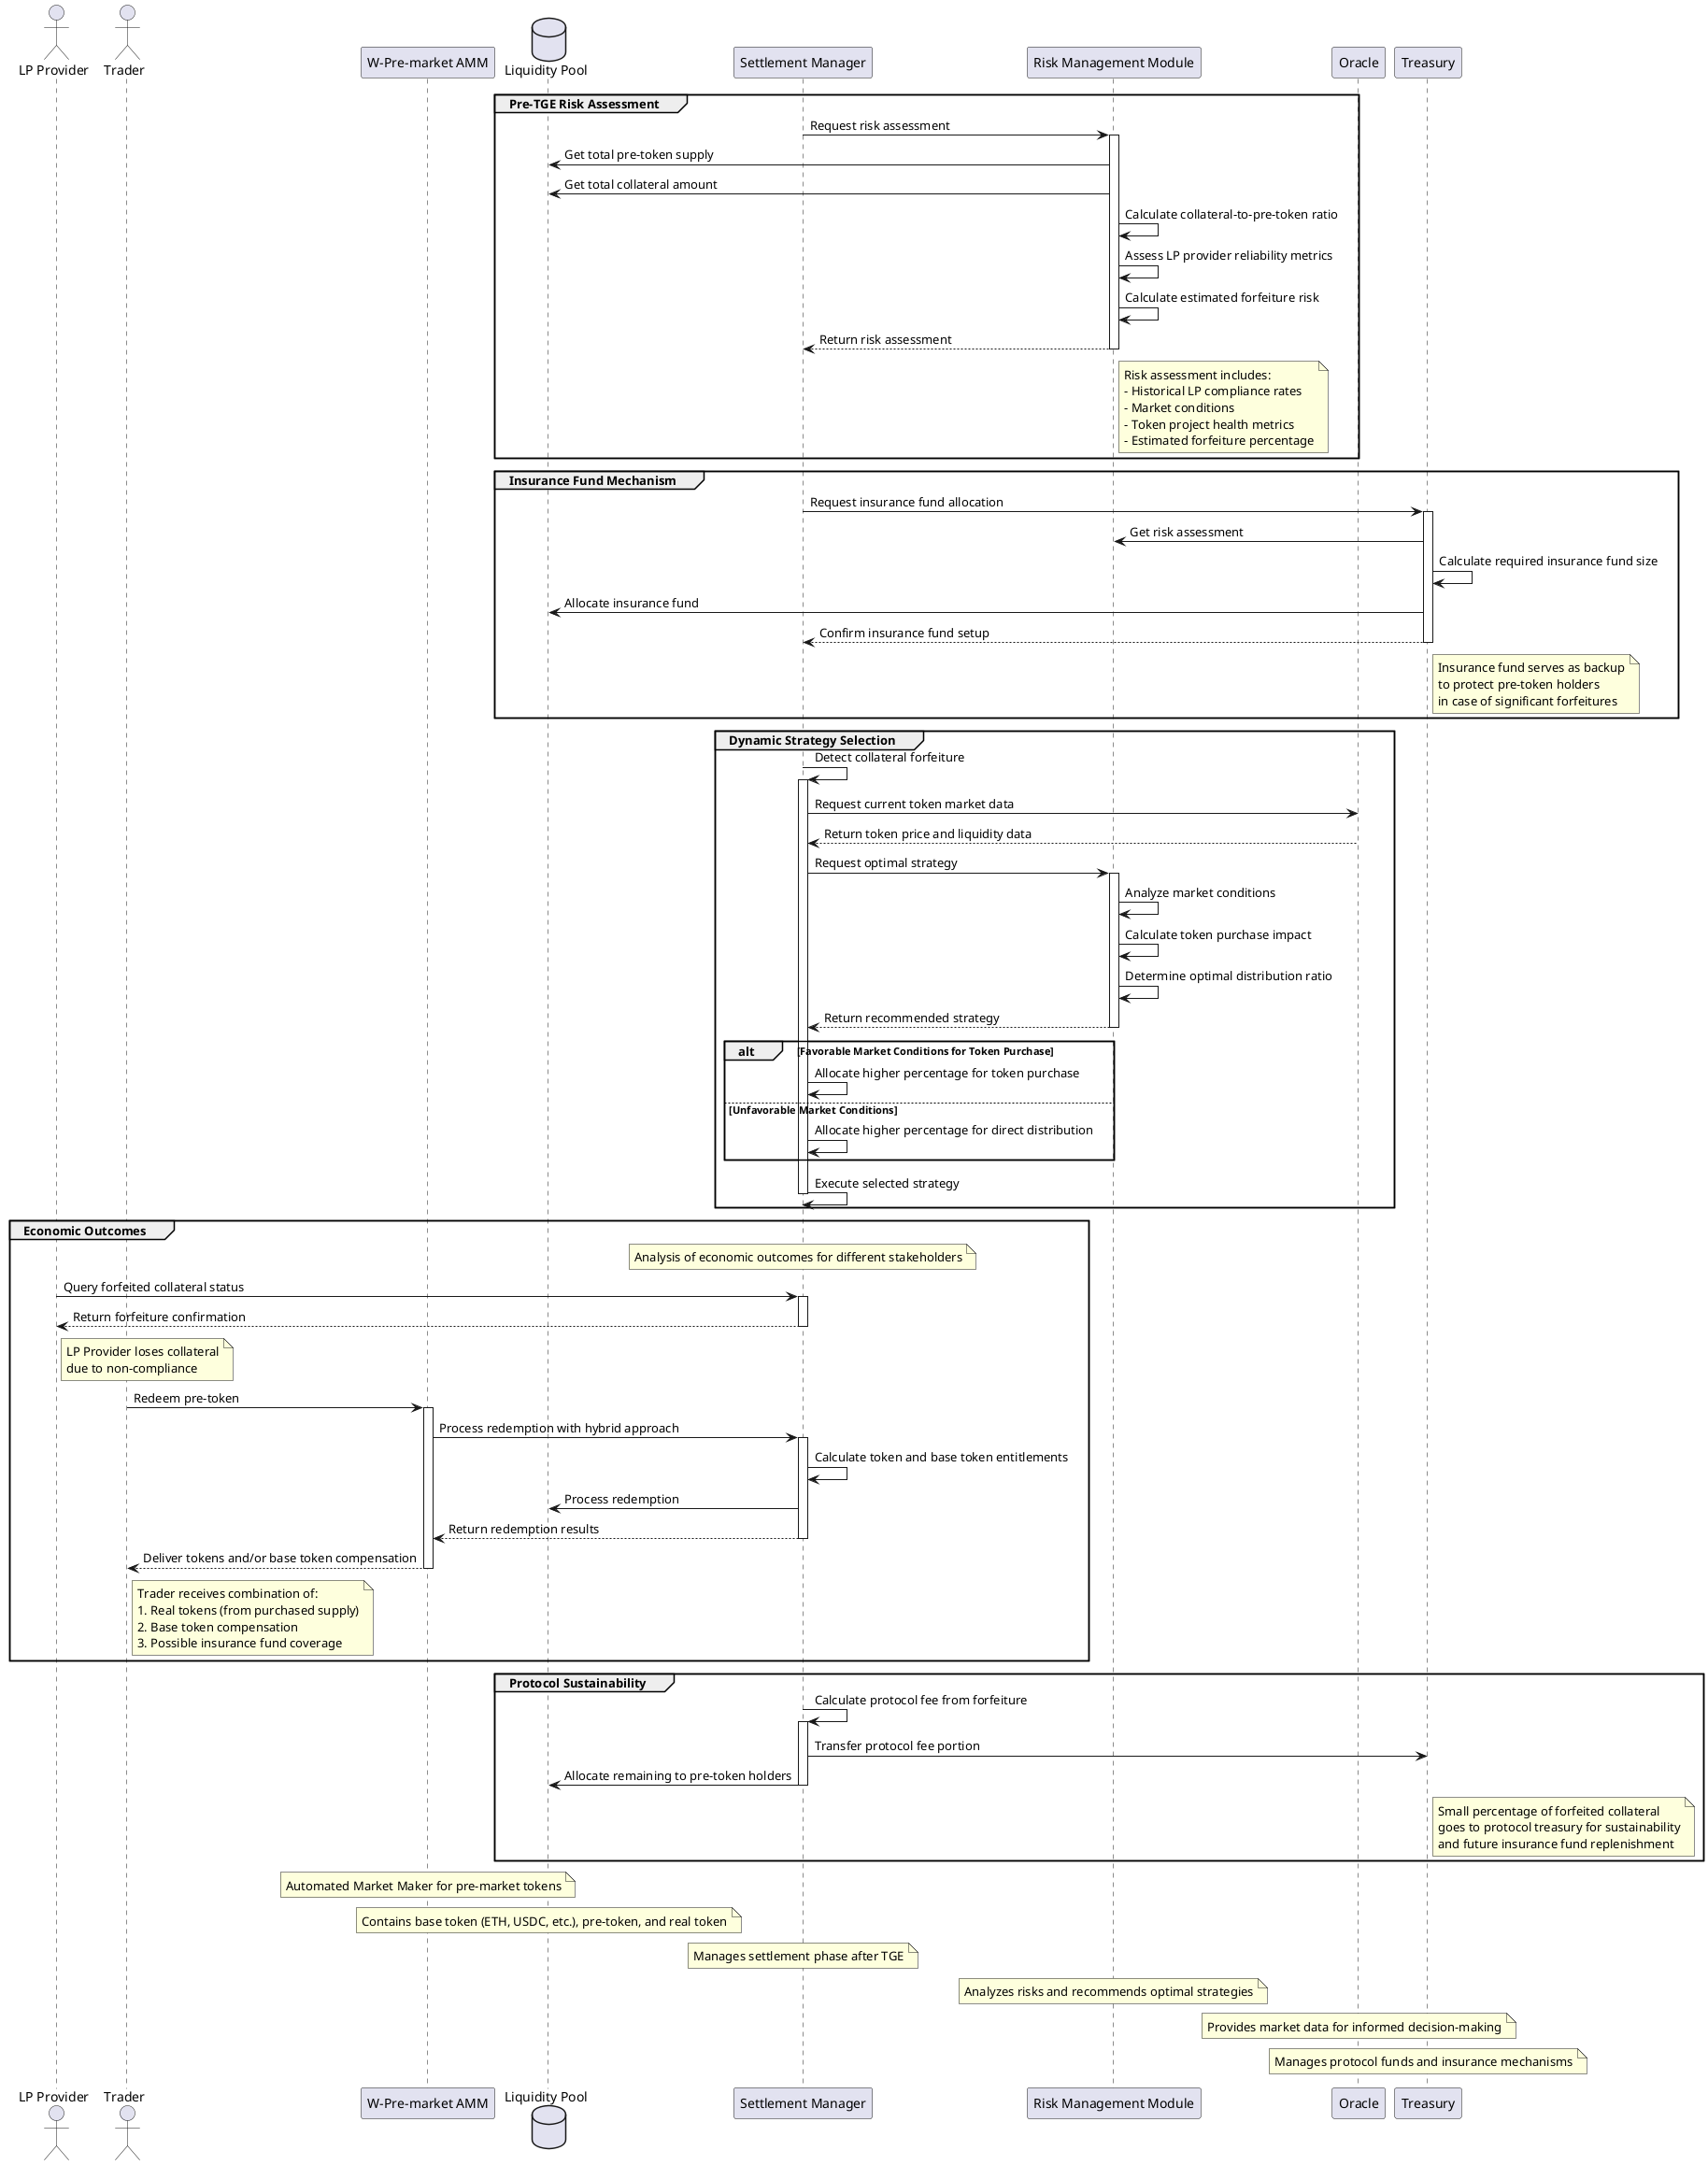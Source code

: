 @startuml W-LP Collateral Economic Model

' Define participants
actor "LP Provider" as LPProvider
actor "Trader" as Trader
participant "W-Pre-market AMM" as AMM
database "Liquidity Pool" as Pool
participant "Settlement Manager" as Settlement
participant "Risk Management Module" as RiskModule
participant "Oracle" as Oracle
participant "Treasury" as Treasury

' Style
skinparam sequence {
    ParticipantBackgroundColor LightBlue
    ActorBackgroundColor LightGreen
    DatabaseBackgroundColor LightPink
    LifeLineColor Gray
    BorderColor Black
}

' Risk assessment before TGE
group Pre-TGE Risk Assessment
    Settlement -> RiskModule: Request risk assessment
    activate RiskModule
    RiskModule -> Pool: Get total pre-token supply
    RiskModule -> Pool: Get total collateral amount
    RiskModule -> RiskModule: Calculate collateral-to-pre-token ratio
    RiskModule -> RiskModule: Assess LP provider reliability metrics
    RiskModule -> RiskModule: Calculate estimated forfeiture risk
    RiskModule --> Settlement: Return risk assessment
    deactivate RiskModule
    
    note right of RiskModule: Risk assessment includes:\n- Historical LP compliance rates\n- Market conditions\n- Token project health metrics\n- Estimated forfeiture percentage
end

' Insurance fund setup
group Insurance Fund Mechanism
    Settlement -> Treasury: Request insurance fund allocation
    activate Treasury
    Treasury -> RiskModule: Get risk assessment
    Treasury -> Treasury: Calculate required insurance fund size
    Treasury -> Pool: Allocate insurance fund
    Treasury --> Settlement: Confirm insurance fund setup
    deactivate Treasury
    
    note right of Treasury: Insurance fund serves as backup\nto protect pre-token holders\nin case of significant forfeitures
end

' Dynamic strategy selection based on market conditions
group Dynamic Strategy Selection
    Settlement -> Settlement: Detect collateral forfeiture
    activate Settlement
    
    Settlement -> Oracle: Request current token market data
    Oracle --> Settlement: Return token price and liquidity data
    
    Settlement -> RiskModule: Request optimal strategy
    activate RiskModule
    RiskModule -> RiskModule: Analyze market conditions
    RiskModule -> RiskModule: Calculate token purchase impact
    RiskModule -> RiskModule: Determine optimal distribution ratio
    RiskModule --> Settlement: Return recommended strategy
    deactivate RiskModule
    
    alt Favorable Market Conditions for Token Purchase
        Settlement -> Settlement: Allocate higher percentage for token purchase
    else Unfavorable Market Conditions
        Settlement -> Settlement: Allocate higher percentage for direct distribution
    end
    
    Settlement -> Settlement: Execute selected strategy
    deactivate Settlement
end

' Economic outcomes for different stakeholders
group Economic Outcomes
    note over Settlement: Analysis of economic outcomes for different stakeholders
    
    ' LP Provider outcome
    LPProvider -> Settlement: Query forfeited collateral status
    activate Settlement
    Settlement --> LPProvider: Return forfeiture confirmation
    deactivate Settlement
    note right of LPProvider: LP Provider loses collateral\ndue to non-compliance
    
    ' Trader outcomes with hybrid approach
    Trader -> AMM: Redeem pre-token
    activate AMM
    AMM -> Settlement: Process redemption with hybrid approach
    activate Settlement
    Settlement -> Settlement: Calculate token and base token entitlements
    Settlement -> Pool: Process redemption
    Settlement --> AMM: Return redemption results
    deactivate Settlement
    AMM --> Trader: Deliver tokens and/or base token compensation
    deactivate AMM
    
    note right of Trader: Trader receives combination of:\n1. Real tokens (from purchased supply)\n2. Base token compensation\n3. Possible insurance fund coverage
end

' Protocol fee and sustainability
group Protocol Sustainability
    Settlement -> Settlement: Calculate protocol fee from forfeiture
    activate Settlement
    Settlement -> Treasury: Transfer protocol fee portion
    Settlement -> Pool: Allocate remaining to pre-token holders
    deactivate Settlement
    
    note right of Treasury: Small percentage of forfeited collateral\ngoes to protocol treasury for sustainability\nand future insurance fund replenishment
end

' Add notes
note over AMM: Automated Market Maker for pre-market tokens
note over Pool: Contains base token (ETH, USDC, etc.), pre-token, and real token
note over Settlement: Manages settlement phase after TGE
note over RiskModule: Analyzes risks and recommends optimal strategies
note over Oracle: Provides market data for informed decision-making
note over Treasury: Manages protocol funds and insurance mechanisms

@enduml 